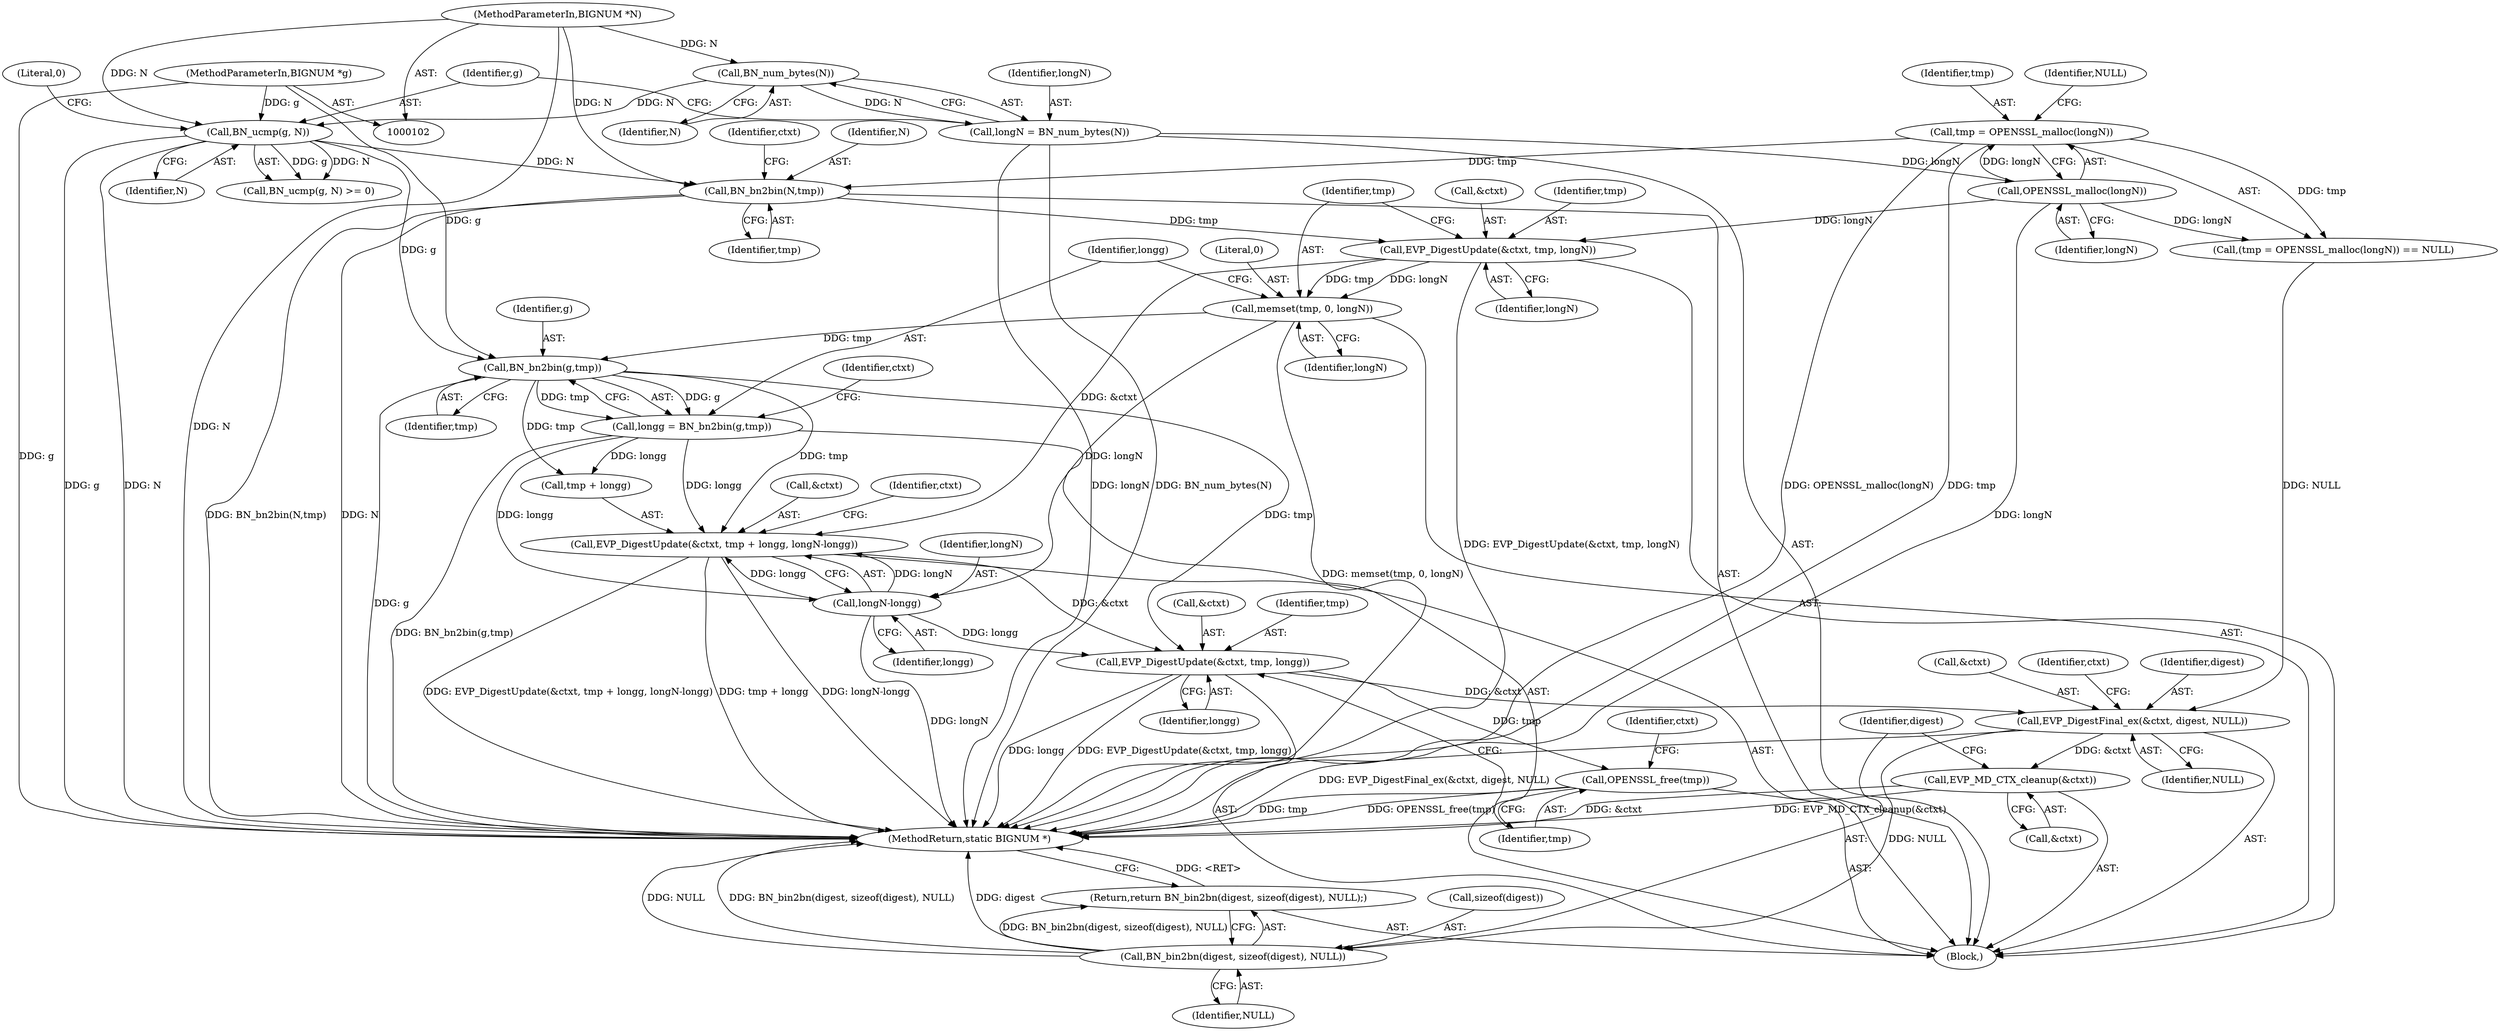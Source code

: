 digraph "0_openssl_4a23b12a031860253b58d503f296377ca076427b_0@API" {
"1000158" [label="(Call,EVP_DigestUpdate(&ctxt, tmp, longg))"];
"1000149" [label="(Call,EVP_DigestUpdate(&ctxt, tmp + longg, longN-longg))"];
"1000135" [label="(Call,EVP_DigestUpdate(&ctxt, tmp, longN))"];
"1000132" [label="(Call,BN_bn2bin(N,tmp))"];
"1000117" [label="(Call,BN_ucmp(g, N))"];
"1000104" [label="(MethodParameterIn,BIGNUM *g)"];
"1000113" [label="(Call,BN_num_bytes(N))"];
"1000103" [label="(MethodParameterIn,BIGNUM *N)"];
"1000125" [label="(Call,tmp = OPENSSL_malloc(longN))"];
"1000127" [label="(Call,OPENSSL_malloc(longN))"];
"1000111" [label="(Call,longN = BN_num_bytes(N))"];
"1000146" [label="(Call,BN_bn2bin(g,tmp))"];
"1000140" [label="(Call,memset(tmp, 0, longN))"];
"1000144" [label="(Call,longg = BN_bn2bin(g,tmp))"];
"1000155" [label="(Call,longN-longg)"];
"1000163" [label="(Call,OPENSSL_free(tmp))"];
"1000165" [label="(Call,EVP_DigestFinal_ex(&ctxt, digest, NULL))"];
"1000170" [label="(Call,EVP_MD_CTX_cleanup(&ctxt))"];
"1000174" [label="(Call,BN_bin2bn(digest, sizeof(digest), NULL))"];
"1000173" [label="(Return,return BN_bin2bn(digest, sizeof(digest), NULL);)"];
"1000150" [label="(Call,&ctxt)"];
"1000120" [label="(Literal,0)"];
"1000137" [label="(Identifier,ctxt)"];
"1000124" [label="(Call,(tmp = OPENSSL_malloc(longN)) == NULL)"];
"1000171" [label="(Call,&ctxt)"];
"1000149" [label="(Call,EVP_DigestUpdate(&ctxt, tmp + longg, longN-longg))"];
"1000141" [label="(Identifier,tmp)"];
"1000151" [label="(Identifier,ctxt)"];
"1000126" [label="(Identifier,tmp)"];
"1000162" [label="(Identifier,longg)"];
"1000146" [label="(Call,BN_bn2bin(g,tmp))"];
"1000160" [label="(Identifier,ctxt)"];
"1000147" [label="(Identifier,g)"];
"1000167" [label="(Identifier,ctxt)"];
"1000176" [label="(Call,sizeof(digest))"];
"1000129" [label="(Identifier,NULL)"];
"1000156" [label="(Identifier,longN)"];
"1000165" [label="(Call,EVP_DigestFinal_ex(&ctxt, digest, NULL))"];
"1000164" [label="(Identifier,tmp)"];
"1000152" [label="(Call,tmp + longg)"];
"1000127" [label="(Call,OPENSSL_malloc(longN))"];
"1000118" [label="(Identifier,g)"];
"1000175" [label="(Identifier,digest)"];
"1000178" [label="(Identifier,NULL)"];
"1000119" [label="(Identifier,N)"];
"1000112" [label="(Identifier,longN)"];
"1000157" [label="(Identifier,longg)"];
"1000139" [label="(Identifier,longN)"];
"1000105" [label="(Block,)"];
"1000125" [label="(Call,tmp = OPENSSL_malloc(longN))"];
"1000114" [label="(Identifier,N)"];
"1000159" [label="(Call,&ctxt)"];
"1000163" [label="(Call,OPENSSL_free(tmp))"];
"1000161" [label="(Identifier,tmp)"];
"1000170" [label="(Call,EVP_MD_CTX_cleanup(&ctxt))"];
"1000143" [label="(Identifier,longN)"];
"1000174" [label="(Call,BN_bin2bn(digest, sizeof(digest), NULL))"];
"1000136" [label="(Call,&ctxt)"];
"1000132" [label="(Call,BN_bn2bin(N,tmp))"];
"1000166" [label="(Call,&ctxt)"];
"1000104" [label="(MethodParameterIn,BIGNUM *g)"];
"1000148" [label="(Identifier,tmp)"];
"1000155" [label="(Call,longN-longg)"];
"1000133" [label="(Identifier,N)"];
"1000158" [label="(Call,EVP_DigestUpdate(&ctxt, tmp, longg))"];
"1000116" [label="(Call,BN_ucmp(g, N) >= 0)"];
"1000138" [label="(Identifier,tmp)"];
"1000179" [label="(MethodReturn,static BIGNUM *)"];
"1000128" [label="(Identifier,longN)"];
"1000173" [label="(Return,return BN_bin2bn(digest, sizeof(digest), NULL);)"];
"1000113" [label="(Call,BN_num_bytes(N))"];
"1000134" [label="(Identifier,tmp)"];
"1000111" [label="(Call,longN = BN_num_bytes(N))"];
"1000145" [label="(Identifier,longg)"];
"1000140" [label="(Call,memset(tmp, 0, longN))"];
"1000169" [label="(Identifier,NULL)"];
"1000172" [label="(Identifier,ctxt)"];
"1000103" [label="(MethodParameterIn,BIGNUM *N)"];
"1000142" [label="(Literal,0)"];
"1000135" [label="(Call,EVP_DigestUpdate(&ctxt, tmp, longN))"];
"1000117" [label="(Call,BN_ucmp(g, N))"];
"1000168" [label="(Identifier,digest)"];
"1000144" [label="(Call,longg = BN_bn2bin(g,tmp))"];
"1000158" -> "1000105"  [label="AST: "];
"1000158" -> "1000162"  [label="CFG: "];
"1000159" -> "1000158"  [label="AST: "];
"1000161" -> "1000158"  [label="AST: "];
"1000162" -> "1000158"  [label="AST: "];
"1000164" -> "1000158"  [label="CFG: "];
"1000158" -> "1000179"  [label="DDG: EVP_DigestUpdate(&ctxt, tmp, longg)"];
"1000158" -> "1000179"  [label="DDG: longg"];
"1000149" -> "1000158"  [label="DDG: &ctxt"];
"1000146" -> "1000158"  [label="DDG: tmp"];
"1000155" -> "1000158"  [label="DDG: longg"];
"1000158" -> "1000163"  [label="DDG: tmp"];
"1000158" -> "1000165"  [label="DDG: &ctxt"];
"1000149" -> "1000105"  [label="AST: "];
"1000149" -> "1000155"  [label="CFG: "];
"1000150" -> "1000149"  [label="AST: "];
"1000152" -> "1000149"  [label="AST: "];
"1000155" -> "1000149"  [label="AST: "];
"1000160" -> "1000149"  [label="CFG: "];
"1000149" -> "1000179"  [label="DDG: tmp + longg"];
"1000149" -> "1000179"  [label="DDG: longN-longg"];
"1000149" -> "1000179"  [label="DDG: EVP_DigestUpdate(&ctxt, tmp + longg, longN-longg)"];
"1000135" -> "1000149"  [label="DDG: &ctxt"];
"1000146" -> "1000149"  [label="DDG: tmp"];
"1000144" -> "1000149"  [label="DDG: longg"];
"1000155" -> "1000149"  [label="DDG: longN"];
"1000155" -> "1000149"  [label="DDG: longg"];
"1000135" -> "1000105"  [label="AST: "];
"1000135" -> "1000139"  [label="CFG: "];
"1000136" -> "1000135"  [label="AST: "];
"1000138" -> "1000135"  [label="AST: "];
"1000139" -> "1000135"  [label="AST: "];
"1000141" -> "1000135"  [label="CFG: "];
"1000135" -> "1000179"  [label="DDG: EVP_DigestUpdate(&ctxt, tmp, longN)"];
"1000132" -> "1000135"  [label="DDG: tmp"];
"1000127" -> "1000135"  [label="DDG: longN"];
"1000135" -> "1000140"  [label="DDG: tmp"];
"1000135" -> "1000140"  [label="DDG: longN"];
"1000132" -> "1000105"  [label="AST: "];
"1000132" -> "1000134"  [label="CFG: "];
"1000133" -> "1000132"  [label="AST: "];
"1000134" -> "1000132"  [label="AST: "];
"1000137" -> "1000132"  [label="CFG: "];
"1000132" -> "1000179"  [label="DDG: BN_bn2bin(N,tmp)"];
"1000132" -> "1000179"  [label="DDG: N"];
"1000117" -> "1000132"  [label="DDG: N"];
"1000103" -> "1000132"  [label="DDG: N"];
"1000125" -> "1000132"  [label="DDG: tmp"];
"1000117" -> "1000116"  [label="AST: "];
"1000117" -> "1000119"  [label="CFG: "];
"1000118" -> "1000117"  [label="AST: "];
"1000119" -> "1000117"  [label="AST: "];
"1000120" -> "1000117"  [label="CFG: "];
"1000117" -> "1000179"  [label="DDG: g"];
"1000117" -> "1000179"  [label="DDG: N"];
"1000117" -> "1000116"  [label="DDG: g"];
"1000117" -> "1000116"  [label="DDG: N"];
"1000104" -> "1000117"  [label="DDG: g"];
"1000113" -> "1000117"  [label="DDG: N"];
"1000103" -> "1000117"  [label="DDG: N"];
"1000117" -> "1000146"  [label="DDG: g"];
"1000104" -> "1000102"  [label="AST: "];
"1000104" -> "1000179"  [label="DDG: g"];
"1000104" -> "1000146"  [label="DDG: g"];
"1000113" -> "1000111"  [label="AST: "];
"1000113" -> "1000114"  [label="CFG: "];
"1000114" -> "1000113"  [label="AST: "];
"1000111" -> "1000113"  [label="CFG: "];
"1000113" -> "1000111"  [label="DDG: N"];
"1000103" -> "1000113"  [label="DDG: N"];
"1000103" -> "1000102"  [label="AST: "];
"1000103" -> "1000179"  [label="DDG: N"];
"1000125" -> "1000124"  [label="AST: "];
"1000125" -> "1000127"  [label="CFG: "];
"1000126" -> "1000125"  [label="AST: "];
"1000127" -> "1000125"  [label="AST: "];
"1000129" -> "1000125"  [label="CFG: "];
"1000125" -> "1000179"  [label="DDG: OPENSSL_malloc(longN)"];
"1000125" -> "1000179"  [label="DDG: tmp"];
"1000125" -> "1000124"  [label="DDG: tmp"];
"1000127" -> "1000125"  [label="DDG: longN"];
"1000127" -> "1000128"  [label="CFG: "];
"1000128" -> "1000127"  [label="AST: "];
"1000127" -> "1000179"  [label="DDG: longN"];
"1000127" -> "1000124"  [label="DDG: longN"];
"1000111" -> "1000127"  [label="DDG: longN"];
"1000111" -> "1000105"  [label="AST: "];
"1000112" -> "1000111"  [label="AST: "];
"1000118" -> "1000111"  [label="CFG: "];
"1000111" -> "1000179"  [label="DDG: longN"];
"1000111" -> "1000179"  [label="DDG: BN_num_bytes(N)"];
"1000146" -> "1000144"  [label="AST: "];
"1000146" -> "1000148"  [label="CFG: "];
"1000147" -> "1000146"  [label="AST: "];
"1000148" -> "1000146"  [label="AST: "];
"1000144" -> "1000146"  [label="CFG: "];
"1000146" -> "1000179"  [label="DDG: g"];
"1000146" -> "1000144"  [label="DDG: g"];
"1000146" -> "1000144"  [label="DDG: tmp"];
"1000140" -> "1000146"  [label="DDG: tmp"];
"1000146" -> "1000152"  [label="DDG: tmp"];
"1000140" -> "1000105"  [label="AST: "];
"1000140" -> "1000143"  [label="CFG: "];
"1000141" -> "1000140"  [label="AST: "];
"1000142" -> "1000140"  [label="AST: "];
"1000143" -> "1000140"  [label="AST: "];
"1000145" -> "1000140"  [label="CFG: "];
"1000140" -> "1000179"  [label="DDG: memset(tmp, 0, longN)"];
"1000140" -> "1000155"  [label="DDG: longN"];
"1000144" -> "1000105"  [label="AST: "];
"1000145" -> "1000144"  [label="AST: "];
"1000151" -> "1000144"  [label="CFG: "];
"1000144" -> "1000179"  [label="DDG: BN_bn2bin(g,tmp)"];
"1000144" -> "1000152"  [label="DDG: longg"];
"1000144" -> "1000155"  [label="DDG: longg"];
"1000155" -> "1000157"  [label="CFG: "];
"1000156" -> "1000155"  [label="AST: "];
"1000157" -> "1000155"  [label="AST: "];
"1000155" -> "1000179"  [label="DDG: longN"];
"1000163" -> "1000105"  [label="AST: "];
"1000163" -> "1000164"  [label="CFG: "];
"1000164" -> "1000163"  [label="AST: "];
"1000167" -> "1000163"  [label="CFG: "];
"1000163" -> "1000179"  [label="DDG: tmp"];
"1000163" -> "1000179"  [label="DDG: OPENSSL_free(tmp)"];
"1000165" -> "1000105"  [label="AST: "];
"1000165" -> "1000169"  [label="CFG: "];
"1000166" -> "1000165"  [label="AST: "];
"1000168" -> "1000165"  [label="AST: "];
"1000169" -> "1000165"  [label="AST: "];
"1000172" -> "1000165"  [label="CFG: "];
"1000165" -> "1000179"  [label="DDG: EVP_DigestFinal_ex(&ctxt, digest, NULL)"];
"1000124" -> "1000165"  [label="DDG: NULL"];
"1000165" -> "1000170"  [label="DDG: &ctxt"];
"1000165" -> "1000174"  [label="DDG: NULL"];
"1000170" -> "1000105"  [label="AST: "];
"1000170" -> "1000171"  [label="CFG: "];
"1000171" -> "1000170"  [label="AST: "];
"1000175" -> "1000170"  [label="CFG: "];
"1000170" -> "1000179"  [label="DDG: &ctxt"];
"1000170" -> "1000179"  [label="DDG: EVP_MD_CTX_cleanup(&ctxt)"];
"1000174" -> "1000173"  [label="AST: "];
"1000174" -> "1000178"  [label="CFG: "];
"1000175" -> "1000174"  [label="AST: "];
"1000176" -> "1000174"  [label="AST: "];
"1000178" -> "1000174"  [label="AST: "];
"1000173" -> "1000174"  [label="CFG: "];
"1000174" -> "1000179"  [label="DDG: NULL"];
"1000174" -> "1000179"  [label="DDG: BN_bin2bn(digest, sizeof(digest), NULL)"];
"1000174" -> "1000179"  [label="DDG: digest"];
"1000174" -> "1000173"  [label="DDG: BN_bin2bn(digest, sizeof(digest), NULL)"];
"1000173" -> "1000105"  [label="AST: "];
"1000179" -> "1000173"  [label="CFG: "];
"1000173" -> "1000179"  [label="DDG: <RET>"];
}
